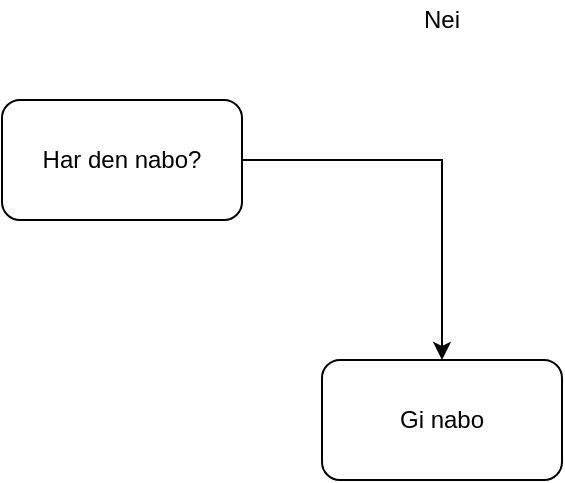 <mxfile version="14.3.2" type="github">
  <diagram id="FP9skrZpE4On9528SHRK" name="Page-1">
    <mxGraphModel dx="1662" dy="762" grid="1" gridSize="10" guides="1" tooltips="1" connect="1" arrows="1" fold="1" page="1" pageScale="1" pageWidth="827" pageHeight="1169" math="0" shadow="0">
      <root>
        <mxCell id="0" />
        <mxCell id="1" parent="0" />
        <mxCell id="WxMZHILYw6RSUCDyPmrA-4" style="edgeStyle=orthogonalEdgeStyle;rounded=0;orthogonalLoop=1;jettySize=auto;html=1;entryX=0.5;entryY=0;entryDx=0;entryDy=0;" edge="1" parent="1" source="WxMZHILYw6RSUCDyPmrA-1" target="WxMZHILYw6RSUCDyPmrA-3">
          <mxGeometry relative="1" as="geometry" />
        </mxCell>
        <mxCell id="WxMZHILYw6RSUCDyPmrA-1" value="Har den nabo?" style="rounded=1;whiteSpace=wrap;html=1;" vertex="1" parent="1">
          <mxGeometry x="100" y="200" width="120" height="60" as="geometry" />
        </mxCell>
        <mxCell id="WxMZHILYw6RSUCDyPmrA-2" value="Nei" style="text;html=1;strokeColor=none;fillColor=none;align=center;verticalAlign=middle;whiteSpace=wrap;rounded=0;" vertex="1" parent="1">
          <mxGeometry x="300" y="150" width="40" height="20" as="geometry" />
        </mxCell>
        <mxCell id="WxMZHILYw6RSUCDyPmrA-3" value="Gi nabo" style="rounded=1;whiteSpace=wrap;html=1;" vertex="1" parent="1">
          <mxGeometry x="260" y="330" width="120" height="60" as="geometry" />
        </mxCell>
      </root>
    </mxGraphModel>
  </diagram>
</mxfile>
